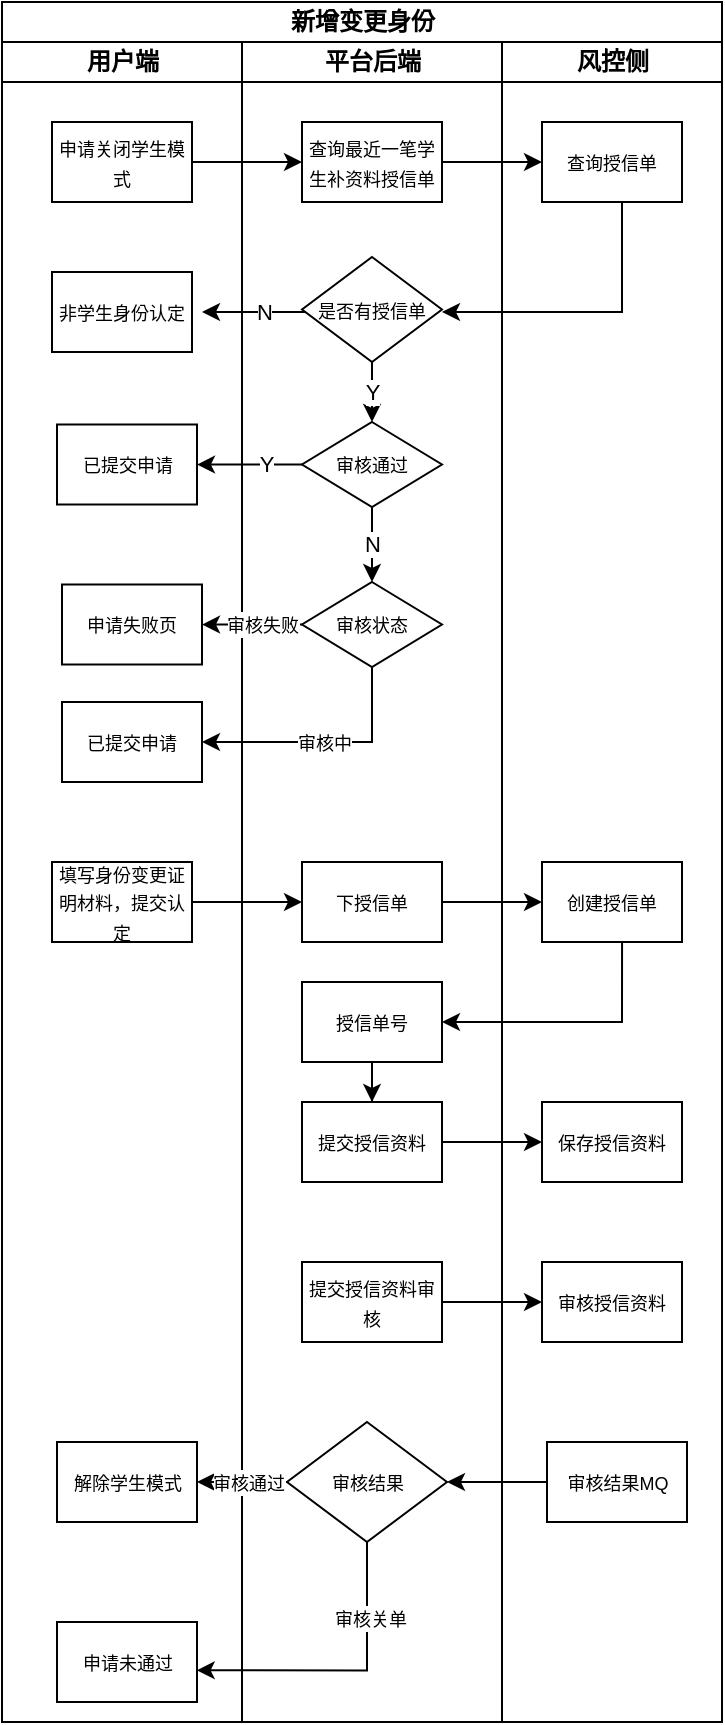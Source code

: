 <mxfile version="14.1.2" type="github" pages="3">
  <diagram id="W_Dj9nNZkwWLm2G_5nTP" name="Page-1">
    <mxGraphModel dx="806" dy="433" grid="1" gridSize="10" guides="1" tooltips="1" connect="1" arrows="1" fold="1" page="1" pageScale="1" pageWidth="827" pageHeight="1169" math="0" shadow="0">
      <root>
        <mxCell id="0" />
        <mxCell id="1" parent="0" />
        <mxCell id="OQnmP0kCRPwSxv2MxFwa-1" value="新增变更身份" style="swimlane;html=1;childLayout=stackLayout;resizeParent=1;resizeParentMax=0;startSize=20;" vertex="1" parent="1">
          <mxGeometry x="240" y="110" width="360" height="860" as="geometry" />
        </mxCell>
        <mxCell id="OQnmP0kCRPwSxv2MxFwa-2" value="用户端" style="swimlane;html=1;startSize=20;" vertex="1" parent="OQnmP0kCRPwSxv2MxFwa-1">
          <mxGeometry y="20" width="120" height="840" as="geometry" />
        </mxCell>
        <mxCell id="OQnmP0kCRPwSxv2MxFwa-21" value="&lt;font style=&quot;font-size: 9px&quot;&gt;申请关闭学生模式&lt;/font&gt;" style="rounded=0;whiteSpace=wrap;html=1;" vertex="1" parent="OQnmP0kCRPwSxv2MxFwa-2">
          <mxGeometry x="25" y="40" width="70" height="40" as="geometry" />
        </mxCell>
        <mxCell id="OQnmP0kCRPwSxv2MxFwa-37" value="&lt;font style=&quot;font-size: 9px&quot;&gt;非学生身份认定&lt;/font&gt;" style="rounded=0;whiteSpace=wrap;html=1;" vertex="1" parent="OQnmP0kCRPwSxv2MxFwa-2">
          <mxGeometry x="25" y="115" width="70" height="40" as="geometry" />
        </mxCell>
        <mxCell id="2rFej8CpF_o4g2xXlgOk-32" value="&lt;font style=&quot;font-size: 9px&quot;&gt;填写身份变更证明材料，提交认定&lt;/font&gt;" style="rounded=0;whiteSpace=wrap;html=1;" vertex="1" parent="OQnmP0kCRPwSxv2MxFwa-2">
          <mxGeometry x="25" y="410" width="70" height="40" as="geometry" />
        </mxCell>
        <mxCell id="2rFej8CpF_o4g2xXlgOk-56" value="&lt;font style=&quot;font-size: 9px&quot;&gt;解除学生模式&lt;/font&gt;" style="rounded=0;whiteSpace=wrap;html=1;" vertex="1" parent="OQnmP0kCRPwSxv2MxFwa-2">
          <mxGeometry x="27.5" y="700" width="70" height="40" as="geometry" />
        </mxCell>
        <mxCell id="2rFej8CpF_o4g2xXlgOk-61" value="&lt;font style=&quot;font-size: 9px&quot;&gt;申请未通过&lt;/font&gt;" style="rounded=0;whiteSpace=wrap;html=1;" vertex="1" parent="OQnmP0kCRPwSxv2MxFwa-2">
          <mxGeometry x="27.5" y="790" width="70" height="40" as="geometry" />
        </mxCell>
        <mxCell id="QZ30OIEPRWM7B51yw_Vl-16" value="&lt;font style=&quot;font-size: 9px&quot;&gt;已提交申请&lt;/font&gt;" style="rounded=0;whiteSpace=wrap;html=1;" vertex="1" parent="OQnmP0kCRPwSxv2MxFwa-2">
          <mxGeometry x="27.5" y="191.25" width="70" height="40" as="geometry" />
        </mxCell>
        <mxCell id="QZ30OIEPRWM7B51yw_Vl-21" value="&lt;font style=&quot;font-size: 9px&quot;&gt;申请失败页&lt;/font&gt;" style="rounded=0;whiteSpace=wrap;html=1;" vertex="1" parent="OQnmP0kCRPwSxv2MxFwa-2">
          <mxGeometry x="30" y="271.25" width="70" height="40" as="geometry" />
        </mxCell>
        <mxCell id="QZ30OIEPRWM7B51yw_Vl-28" value="&lt;font style=&quot;font-size: 9px&quot;&gt;已提交申请&lt;/font&gt;" style="rounded=0;whiteSpace=wrap;html=1;" vertex="1" parent="OQnmP0kCRPwSxv2MxFwa-2">
          <mxGeometry x="30" y="330" width="70" height="40" as="geometry" />
        </mxCell>
        <mxCell id="QZ30OIEPRWM7B51yw_Vl-17" style="edgeStyle=orthogonalEdgeStyle;rounded=0;orthogonalLoop=1;jettySize=auto;html=1;" edge="1" parent="OQnmP0kCRPwSxv2MxFwa-1" source="QZ30OIEPRWM7B51yw_Vl-14" target="QZ30OIEPRWM7B51yw_Vl-16">
          <mxGeometry relative="1" as="geometry">
            <mxPoint x="110.0" y="231.25" as="targetPoint" />
          </mxGeometry>
        </mxCell>
        <mxCell id="QZ30OIEPRWM7B51yw_Vl-24" value="Y" style="edgeLabel;html=1;align=center;verticalAlign=middle;resizable=0;points=[];" vertex="1" connectable="0" parent="QZ30OIEPRWM7B51yw_Vl-17">
          <mxGeometry x="-0.291" y="-1" relative="1" as="geometry">
            <mxPoint as="offset" />
          </mxGeometry>
        </mxCell>
        <mxCell id="OQnmP0kCRPwSxv2MxFwa-3" value="平台后端" style="swimlane;html=1;startSize=20;" vertex="1" parent="OQnmP0kCRPwSxv2MxFwa-1">
          <mxGeometry x="120" y="20" width="130" height="840" as="geometry" />
        </mxCell>
        <mxCell id="OQnmP0kCRPwSxv2MxFwa-44" value="&lt;font style=&quot;font-size: 9px&quot;&gt;查询最近一笔学生补资料授信单&lt;/font&gt;" style="rounded=0;whiteSpace=wrap;html=1;" vertex="1" parent="OQnmP0kCRPwSxv2MxFwa-3">
          <mxGeometry x="30" y="40" width="70" height="40" as="geometry" />
        </mxCell>
        <mxCell id="2rFej8CpF_o4g2xXlgOk-23" value="&lt;font style=&quot;font-size: 9px&quot;&gt;是否有授信单&lt;/font&gt;" style="rhombus;whiteSpace=wrap;html=1;strokeWidth=1;" vertex="1" parent="OQnmP0kCRPwSxv2MxFwa-3">
          <mxGeometry x="30" y="107.5" width="70" height="52.5" as="geometry" />
        </mxCell>
        <mxCell id="2rFej8CpF_o4g2xXlgOk-33" value="&lt;font style=&quot;font-size: 9px&quot;&gt;下授信单&lt;/font&gt;" style="rounded=0;whiteSpace=wrap;html=1;" vertex="1" parent="OQnmP0kCRPwSxv2MxFwa-3">
          <mxGeometry x="30" y="410" width="70" height="40" as="geometry" />
        </mxCell>
        <mxCell id="2rFej8CpF_o4g2xXlgOk-43" style="edgeStyle=orthogonalEdgeStyle;rounded=0;orthogonalLoop=1;jettySize=auto;html=1;entryX=0.5;entryY=0;entryDx=0;entryDy=0;" edge="1" parent="OQnmP0kCRPwSxv2MxFwa-3" source="2rFej8CpF_o4g2xXlgOk-39" target="2rFej8CpF_o4g2xXlgOk-42">
          <mxGeometry relative="1" as="geometry" />
        </mxCell>
        <mxCell id="2rFej8CpF_o4g2xXlgOk-39" value="&lt;font style=&quot;font-size: 9px&quot;&gt;授信单号&lt;/font&gt;" style="rounded=0;whiteSpace=wrap;html=1;" vertex="1" parent="OQnmP0kCRPwSxv2MxFwa-3">
          <mxGeometry x="30" y="470" width="70" height="40" as="geometry" />
        </mxCell>
        <mxCell id="2rFej8CpF_o4g2xXlgOk-42" value="&lt;font style=&quot;font-size: 9px&quot;&gt;提交授信资料&lt;/font&gt;" style="rounded=0;whiteSpace=wrap;html=1;" vertex="1" parent="OQnmP0kCRPwSxv2MxFwa-3">
          <mxGeometry x="30" y="530" width="70" height="40" as="geometry" />
        </mxCell>
        <mxCell id="2rFej8CpF_o4g2xXlgOk-54" value="&lt;font style=&quot;font-size: 9px&quot;&gt;审核结果&lt;/font&gt;" style="rhombus;whiteSpace=wrap;html=1;strokeWidth=1;" vertex="1" parent="OQnmP0kCRPwSxv2MxFwa-3">
          <mxGeometry x="22.5" y="690" width="80" height="60" as="geometry" />
        </mxCell>
        <mxCell id="8J0Oe0fYPo_bHnJAty6v-1" value="&lt;font style=&quot;font-size: 9px&quot;&gt;提交授信资料审核&lt;/font&gt;" style="rounded=0;whiteSpace=wrap;html=1;" vertex="1" parent="OQnmP0kCRPwSxv2MxFwa-3">
          <mxGeometry x="30" y="610" width="70" height="40" as="geometry" />
        </mxCell>
        <mxCell id="QZ30OIEPRWM7B51yw_Vl-6" value="Y" style="edgeStyle=orthogonalEdgeStyle;rounded=0;orthogonalLoop=1;jettySize=auto;html=1;exitX=0.5;exitY=1;exitDx=0;exitDy=0;entryX=0.5;entryY=0;entryDx=0;entryDy=0;" edge="1" parent="OQnmP0kCRPwSxv2MxFwa-3" source="2rFej8CpF_o4g2xXlgOk-23">
          <mxGeometry relative="1" as="geometry">
            <mxPoint x="65" y="190" as="targetPoint" />
          </mxGeometry>
        </mxCell>
        <mxCell id="QZ30OIEPRWM7B51yw_Vl-31" value="N" style="edgeStyle=orthogonalEdgeStyle;rounded=0;orthogonalLoop=1;jettySize=auto;html=1;entryX=0.5;entryY=0;entryDx=0;entryDy=0;" edge="1" parent="OQnmP0kCRPwSxv2MxFwa-3" source="QZ30OIEPRWM7B51yw_Vl-14" target="QZ30OIEPRWM7B51yw_Vl-29">
          <mxGeometry relative="1" as="geometry" />
        </mxCell>
        <mxCell id="QZ30OIEPRWM7B51yw_Vl-14" value="&lt;font style=&quot;font-size: 9px&quot;&gt;审核通过&lt;/font&gt;" style="rhombus;whiteSpace=wrap;html=1;strokeWidth=1;" vertex="1" parent="OQnmP0kCRPwSxv2MxFwa-3">
          <mxGeometry x="30" y="190" width="70" height="42.5" as="geometry" />
        </mxCell>
        <mxCell id="QZ30OIEPRWM7B51yw_Vl-29" value="&lt;font style=&quot;font-size: 9px&quot;&gt;审核状态&lt;/font&gt;" style="rhombus;whiteSpace=wrap;html=1;strokeWidth=1;" vertex="1" parent="OQnmP0kCRPwSxv2MxFwa-3">
          <mxGeometry x="30" y="270" width="70" height="42.5" as="geometry" />
        </mxCell>
        <mxCell id="2rFej8CpF_o4g2xXlgOk-57" style="edgeStyle=orthogonalEdgeStyle;rounded=0;orthogonalLoop=1;jettySize=auto;html=1;exitX=0;exitY=0.5;exitDx=0;exitDy=0;entryX=1;entryY=0.5;entryDx=0;entryDy=0;" edge="1" parent="OQnmP0kCRPwSxv2MxFwa-1" source="2rFej8CpF_o4g2xXlgOk-54" target="2rFej8CpF_o4g2xXlgOk-56">
          <mxGeometry relative="1" as="geometry">
            <Array as="points">
              <mxPoint x="132.5" y="740" />
              <mxPoint x="132.5" y="740" />
            </Array>
          </mxGeometry>
        </mxCell>
        <mxCell id="2rFej8CpF_o4g2xXlgOk-67" value="&lt;font style=&quot;font-size: 9px&quot;&gt;审核通过&lt;/font&gt;" style="edgeLabel;html=1;align=center;verticalAlign=middle;resizable=0;points=[];" vertex="1" connectable="0" parent="2rFej8CpF_o4g2xXlgOk-57">
          <mxGeometry x="0.295" y="-1" relative="1" as="geometry">
            <mxPoint x="9.14" y="0.99" as="offset" />
          </mxGeometry>
        </mxCell>
        <mxCell id="2rFej8CpF_o4g2xXlgOk-55" style="edgeStyle=orthogonalEdgeStyle;rounded=0;orthogonalLoop=1;jettySize=auto;html=1;entryX=1;entryY=0.5;entryDx=0;entryDy=0;" edge="1" parent="OQnmP0kCRPwSxv2MxFwa-1" source="2rFej8CpF_o4g2xXlgOk-53" target="2rFej8CpF_o4g2xXlgOk-54">
          <mxGeometry relative="1" as="geometry" />
        </mxCell>
        <mxCell id="2rFej8CpF_o4g2xXlgOk-62" style="edgeStyle=orthogonalEdgeStyle;rounded=0;orthogonalLoop=1;jettySize=auto;html=1;exitX=0.5;exitY=1;exitDx=0;exitDy=0;entryX=0.998;entryY=0.604;entryDx=0;entryDy=0;entryPerimeter=0;" edge="1" parent="OQnmP0kCRPwSxv2MxFwa-1" source="2rFej8CpF_o4g2xXlgOk-54" target="2rFej8CpF_o4g2xXlgOk-61">
          <mxGeometry relative="1" as="geometry" />
        </mxCell>
        <mxCell id="2rFej8CpF_o4g2xXlgOk-63" value="&lt;font style=&quot;font-size: 9px&quot;&gt;审核关单&lt;/font&gt;" style="edgeLabel;html=1;align=center;verticalAlign=middle;resizable=0;points=[];" vertex="1" connectable="0" parent="2rFej8CpF_o4g2xXlgOk-62">
          <mxGeometry x="-0.493" y="1" relative="1" as="geometry">
            <mxPoint as="offset" />
          </mxGeometry>
        </mxCell>
        <mxCell id="2rFej8CpF_o4g2xXlgOk-34" style="edgeStyle=orthogonalEdgeStyle;rounded=0;orthogonalLoop=1;jettySize=auto;html=1;entryX=0;entryY=0.5;entryDx=0;entryDy=0;" edge="1" parent="OQnmP0kCRPwSxv2MxFwa-1" source="2rFej8CpF_o4g2xXlgOk-32" target="2rFej8CpF_o4g2xXlgOk-33">
          <mxGeometry relative="1" as="geometry" />
        </mxCell>
        <mxCell id="2rFej8CpF_o4g2xXlgOk-36" style="edgeStyle=orthogonalEdgeStyle;rounded=0;orthogonalLoop=1;jettySize=auto;html=1;entryX=0;entryY=0.5;entryDx=0;entryDy=0;" edge="1" parent="OQnmP0kCRPwSxv2MxFwa-1" source="2rFej8CpF_o4g2xXlgOk-33">
          <mxGeometry relative="1" as="geometry">
            <mxPoint x="270" y="450" as="targetPoint" />
          </mxGeometry>
        </mxCell>
        <mxCell id="2rFej8CpF_o4g2xXlgOk-41" style="edgeStyle=orthogonalEdgeStyle;rounded=0;orthogonalLoop=1;jettySize=auto;html=1;entryX=1;entryY=0.5;entryDx=0;entryDy=0;" edge="1" parent="OQnmP0kCRPwSxv2MxFwa-1" target="2rFej8CpF_o4g2xXlgOk-39">
          <mxGeometry relative="1" as="geometry">
            <mxPoint x="310.029" y="470" as="sourcePoint" />
            <Array as="points">
              <mxPoint x="310" y="510" />
            </Array>
          </mxGeometry>
        </mxCell>
        <mxCell id="8J0Oe0fYPo_bHnJAty6v-2" style="edgeStyle=orthogonalEdgeStyle;rounded=0;orthogonalLoop=1;jettySize=auto;html=1;entryX=0;entryY=0.5;entryDx=0;entryDy=0;" edge="1" parent="OQnmP0kCRPwSxv2MxFwa-1" source="8J0Oe0fYPo_bHnJAty6v-1" target="yN8HBmnH3EgYkzzYFDji-1">
          <mxGeometry relative="1" as="geometry" />
        </mxCell>
        <mxCell id="2rFej8CpF_o4g2xXlgOk-45" style="edgeStyle=orthogonalEdgeStyle;rounded=0;orthogonalLoop=1;jettySize=auto;html=1;exitX=1;exitY=0.5;exitDx=0;exitDy=0;entryX=0;entryY=0.5;entryDx=0;entryDy=0;" edge="1" parent="OQnmP0kCRPwSxv2MxFwa-1" source="2rFej8CpF_o4g2xXlgOk-42" target="2rFej8CpF_o4g2xXlgOk-44">
          <mxGeometry relative="1" as="geometry" />
        </mxCell>
        <mxCell id="OQnmP0kCRPwSxv2MxFwa-4" value="风控侧" style="swimlane;html=1;startSize=20;strokeWidth=1;" vertex="1" parent="OQnmP0kCRPwSxv2MxFwa-1">
          <mxGeometry x="250" y="20" width="110" height="840" as="geometry">
            <mxRectangle x="250" y="20" width="30" height="480" as="alternateBounds" />
          </mxGeometry>
        </mxCell>
        <mxCell id="2rFej8CpF_o4g2xXlgOk-18" value="&lt;font style=&quot;font-size: 9px&quot;&gt;查询授信单&lt;/font&gt;" style="rounded=0;whiteSpace=wrap;html=1;" vertex="1" parent="OQnmP0kCRPwSxv2MxFwa-4">
          <mxGeometry x="20" y="40" width="70" height="40" as="geometry" />
        </mxCell>
        <mxCell id="2rFej8CpF_o4g2xXlgOk-35" value="&lt;font style=&quot;font-size: 9px&quot;&gt;创建授信单&lt;/font&gt;" style="rounded=0;whiteSpace=wrap;html=1;" vertex="1" parent="OQnmP0kCRPwSxv2MxFwa-4">
          <mxGeometry x="20" y="410" width="70" height="40" as="geometry" />
        </mxCell>
        <mxCell id="2rFej8CpF_o4g2xXlgOk-44" value="&lt;font style=&quot;font-size: 9px&quot;&gt;保存授信资料&lt;/font&gt;" style="rounded=0;whiteSpace=wrap;html=1;" vertex="1" parent="OQnmP0kCRPwSxv2MxFwa-4">
          <mxGeometry x="20" y="530" width="70" height="40" as="geometry" />
        </mxCell>
        <mxCell id="2rFej8CpF_o4g2xXlgOk-53" value="&lt;font style=&quot;font-size: 9px&quot;&gt;审核结果MQ&lt;/font&gt;" style="rounded=0;whiteSpace=wrap;html=1;" vertex="1" parent="OQnmP0kCRPwSxv2MxFwa-4">
          <mxGeometry x="22.5" y="700" width="70" height="40" as="geometry" />
        </mxCell>
        <mxCell id="yN8HBmnH3EgYkzzYFDji-1" value="&lt;font style=&quot;font-size: 9px&quot;&gt;审核授信资料&lt;/font&gt;" style="rounded=0;whiteSpace=wrap;html=1;" vertex="1" parent="OQnmP0kCRPwSxv2MxFwa-4">
          <mxGeometry x="20" y="610" width="70" height="40" as="geometry" />
        </mxCell>
        <mxCell id="2rFej8CpF_o4g2xXlgOk-19" style="edgeStyle=orthogonalEdgeStyle;rounded=0;orthogonalLoop=1;jettySize=auto;html=1;entryX=0;entryY=0.5;entryDx=0;entryDy=0;" edge="1" parent="OQnmP0kCRPwSxv2MxFwa-1" source="OQnmP0kCRPwSxv2MxFwa-21" target="OQnmP0kCRPwSxv2MxFwa-44">
          <mxGeometry relative="1" as="geometry" />
        </mxCell>
        <mxCell id="2rFej8CpF_o4g2xXlgOk-20" style="edgeStyle=orthogonalEdgeStyle;rounded=0;orthogonalLoop=1;jettySize=auto;html=1;entryX=0;entryY=0.5;entryDx=0;entryDy=0;" edge="1" parent="OQnmP0kCRPwSxv2MxFwa-1" source="OQnmP0kCRPwSxv2MxFwa-44" target="2rFej8CpF_o4g2xXlgOk-18">
          <mxGeometry relative="1" as="geometry" />
        </mxCell>
        <mxCell id="2rFej8CpF_o4g2xXlgOk-22" style="edgeStyle=orthogonalEdgeStyle;rounded=0;orthogonalLoop=1;jettySize=auto;html=1;entryX=1;entryY=0.5;entryDx=0;entryDy=0;" edge="1" parent="OQnmP0kCRPwSxv2MxFwa-1" source="2rFej8CpF_o4g2xXlgOk-18">
          <mxGeometry relative="1" as="geometry">
            <mxPoint x="220" y="155" as="targetPoint" />
            <Array as="points">
              <mxPoint x="310" y="155" />
            </Array>
          </mxGeometry>
        </mxCell>
        <mxCell id="2rFej8CpF_o4g2xXlgOk-24" style="edgeStyle=orthogonalEdgeStyle;rounded=0;orthogonalLoop=1;jettySize=auto;html=1;" edge="1" parent="OQnmP0kCRPwSxv2MxFwa-1" source="2rFej8CpF_o4g2xXlgOk-23">
          <mxGeometry relative="1" as="geometry">
            <mxPoint x="100" y="155" as="targetPoint" />
            <Array as="points">
              <mxPoint x="140" y="155" />
              <mxPoint x="140" y="155" />
            </Array>
          </mxGeometry>
        </mxCell>
        <mxCell id="2rFej8CpF_o4g2xXlgOk-25" value="N" style="edgeLabel;html=1;align=center;verticalAlign=middle;resizable=0;points=[];" vertex="1" connectable="0" parent="2rFej8CpF_o4g2xXlgOk-24">
          <mxGeometry x="0.749" relative="1" as="geometry">
            <mxPoint x="24" as="offset" />
          </mxGeometry>
        </mxCell>
        <mxCell id="QZ30OIEPRWM7B51yw_Vl-33" style="edgeStyle=orthogonalEdgeStyle;rounded=0;orthogonalLoop=1;jettySize=auto;html=1;" edge="1" parent="OQnmP0kCRPwSxv2MxFwa-1" source="QZ30OIEPRWM7B51yw_Vl-29" target="QZ30OIEPRWM7B51yw_Vl-21">
          <mxGeometry relative="1" as="geometry" />
        </mxCell>
        <mxCell id="QZ30OIEPRWM7B51yw_Vl-34" value="&lt;font style=&quot;font-size: 9px&quot;&gt;审核失败&lt;/font&gt;" style="edgeLabel;html=1;align=center;verticalAlign=middle;resizable=0;points=[];" vertex="1" connectable="0" parent="QZ30OIEPRWM7B51yw_Vl-33">
          <mxGeometry x="-0.19" y="-1" relative="1" as="geometry">
            <mxPoint as="offset" />
          </mxGeometry>
        </mxCell>
        <mxCell id="QZ30OIEPRWM7B51yw_Vl-35" value="&lt;font style=&quot;font-size: 9px&quot;&gt;审核中&lt;/font&gt;" style="edgeStyle=orthogonalEdgeStyle;rounded=0;orthogonalLoop=1;jettySize=auto;html=1;entryX=1;entryY=0.5;entryDx=0;entryDy=0;" edge="1" parent="OQnmP0kCRPwSxv2MxFwa-1" source="QZ30OIEPRWM7B51yw_Vl-29" target="QZ30OIEPRWM7B51yw_Vl-28">
          <mxGeometry relative="1" as="geometry">
            <Array as="points">
              <mxPoint x="185" y="370" />
            </Array>
          </mxGeometry>
        </mxCell>
      </root>
    </mxGraphModel>
  </diagram>
  <diagram id="RARfMDcIKTqn8weSq-No" name="Page-2">
    <mxGraphModel dx="1410" dy="757" grid="1" gridSize="10" guides="1" tooltips="1" connect="1" arrows="1" fold="1" page="1" pageScale="1" pageWidth="827" pageHeight="1169" math="0" shadow="0">
      <root>
        <mxCell id="jSNEwE42WxUrH2u1fMR9-0" />
        <mxCell id="jSNEwE42WxUrH2u1fMR9-1" parent="jSNEwE42WxUrH2u1fMR9-0" />
        <mxCell id="jSNEwE42WxUrH2u1fMR9-2" value="用户侧" style="ellipse;whiteSpace=wrap;html=1;" vertex="1" parent="jSNEwE42WxUrH2u1fMR9-1">
          <mxGeometry x="100" y="370" width="100" height="70" as="geometry" />
        </mxCell>
        <mxCell id="jSNEwE42WxUrH2u1fMR9-3" style="edgeStyle=orthogonalEdgeStyle;rounded=0;orthogonalLoop=1;jettySize=auto;html=1;exitX=1;exitY=0.5;exitDx=0;exitDy=0;" edge="1" parent="jSNEwE42WxUrH2u1fMR9-1" source="jSNEwE42WxUrH2u1fMR9-4">
          <mxGeometry relative="1" as="geometry">
            <mxPoint x="395" y="345" as="targetPoint" />
          </mxGeometry>
        </mxCell>
        <mxCell id="jSNEwE42WxUrH2u1fMR9-4" value="申请关闭学生模式" style="rounded=0;whiteSpace=wrap;html=1;" vertex="1" parent="jSNEwE42WxUrH2u1fMR9-1">
          <mxGeometry x="260" y="320" width="90" height="50" as="geometry" />
        </mxCell>
        <mxCell id="jSNEwE42WxUrH2u1fMR9-7" style="edgeStyle=orthogonalEdgeStyle;rounded=0;orthogonalLoop=1;jettySize=auto;html=1;entryX=0;entryY=0.5;entryDx=0;entryDy=0;" edge="1" parent="jSNEwE42WxUrH2u1fMR9-1" source="jSNEwE42WxUrH2u1fMR9-8" target="jSNEwE42WxUrH2u1fMR9-10">
          <mxGeometry relative="1" as="geometry" />
        </mxCell>
        <mxCell id="jSNEwE42WxUrH2u1fMR9-8" value="填写学籍信息及证明材料" style="rounded=0;whiteSpace=wrap;html=1;" vertex="1" parent="jSNEwE42WxUrH2u1fMR9-1">
          <mxGeometry x="400" y="320" width="90" height="50" as="geometry" />
        </mxCell>
        <mxCell id="jSNEwE42WxUrH2u1fMR9-9" style="edgeStyle=orthogonalEdgeStyle;rounded=0;orthogonalLoop=1;jettySize=auto;html=1;exitX=0.5;exitY=1;exitDx=0;exitDy=0;" edge="1" parent="jSNEwE42WxUrH2u1fMR9-1" source="jSNEwE42WxUrH2u1fMR9-10" target="jSNEwE42WxUrH2u1fMR9-12">
          <mxGeometry relative="1" as="geometry">
            <Array as="points">
              <mxPoint x="605" y="400" />
              <mxPoint x="305" y="400" />
            </Array>
          </mxGeometry>
        </mxCell>
        <mxCell id="jSNEwE42WxUrH2u1fMR9-10" value="提交申请" style="rounded=0;whiteSpace=wrap;html=1;" vertex="1" parent="jSNEwE42WxUrH2u1fMR9-1">
          <mxGeometry x="560" y="320" width="90" height="50" as="geometry" />
        </mxCell>
        <mxCell id="jSNEwE42WxUrH2u1fMR9-11" style="edgeStyle=orthogonalEdgeStyle;rounded=0;orthogonalLoop=1;jettySize=auto;html=1;entryX=0;entryY=0.5;entryDx=0;entryDy=0;" edge="1" parent="jSNEwE42WxUrH2u1fMR9-1" source="jSNEwE42WxUrH2u1fMR9-12" target="jSNEwE42WxUrH2u1fMR9-13">
          <mxGeometry relative="1" as="geometry">
            <mxPoint x="390" y="465" as="targetPoint" />
          </mxGeometry>
        </mxCell>
        <mxCell id="jSNEwE42WxUrH2u1fMR9-12" value="审核成功" style="rounded=0;whiteSpace=wrap;html=1;" vertex="1" parent="jSNEwE42WxUrH2u1fMR9-1">
          <mxGeometry x="260" y="440" width="90" height="50" as="geometry" />
        </mxCell>
        <mxCell id="jSNEwE42WxUrH2u1fMR9-13" value="学生模式解除，恢复借款服务" style="rounded=0;whiteSpace=wrap;html=1;" vertex="1" parent="jSNEwE42WxUrH2u1fMR9-1">
          <mxGeometry x="400" y="440" width="90" height="50" as="geometry" />
        </mxCell>
      </root>
    </mxGraphModel>
  </diagram>
  <diagram id="viDw-k5CjjoOxwAPkKDC" name="Page-3">
    <mxGraphModel dx="1410" dy="757" grid="1" gridSize="10" guides="1" tooltips="1" connect="1" arrows="1" fold="1" page="1" pageScale="1" pageWidth="827" pageHeight="1169" math="0" shadow="0">
      <root>
        <mxCell id="9HloxonVWupvM9mm3ejn-0" />
        <mxCell id="9HloxonVWupvM9mm3ejn-1" parent="9HloxonVWupvM9mm3ejn-0" />
        <mxCell id="9HloxonVWupvM9mm3ejn-15" value="Pool" style="swimlane;html=1;childLayout=stackLayout;resizeParent=1;resizeParentMax=0;startSize=20;strokeWidth=1;" vertex="1" parent="9HloxonVWupvM9mm3ejn-1">
          <mxGeometry x="190" y="105" width="360" height="480" as="geometry">
            <mxRectangle x="190" y="105" width="60" height="20" as="alternateBounds" />
          </mxGeometry>
        </mxCell>
        <mxCell id="9HloxonVWupvM9mm3ejn-16" value="Lane 1" style="swimlane;html=1;startSize=20;" vertex="1" parent="9HloxonVWupvM9mm3ejn-15">
          <mxGeometry y="20" width="120" height="460" as="geometry" />
        </mxCell>
        <mxCell id="9HloxonVWupvM9mm3ejn-17" value="Lane 2" style="swimlane;html=1;startSize=20;" vertex="1" parent="9HloxonVWupvM9mm3ejn-15">
          <mxGeometry x="120" y="20" width="120" height="460" as="geometry" />
        </mxCell>
        <mxCell id="9HloxonVWupvM9mm3ejn-18" value="Lane 3" style="swimlane;html=1;startSize=20;" vertex="1" parent="9HloxonVWupvM9mm3ejn-15">
          <mxGeometry x="240" y="20" width="120" height="460" as="geometry" />
        </mxCell>
        <mxCell id="9HloxonVWupvM9mm3ejn-20" value="Lane 3" style="swimlane;html=1;startSize=20;" vertex="1" parent="9HloxonVWupvM9mm3ejn-1">
          <mxGeometry x="430" y="125" width="120" height="460" as="geometry" />
        </mxCell>
      </root>
    </mxGraphModel>
  </diagram>
</mxfile>
